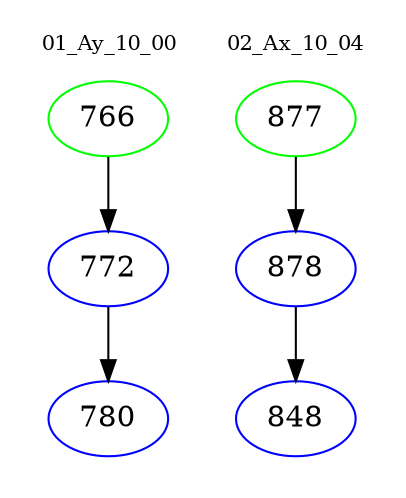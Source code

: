 digraph{
subgraph cluster_0 {
color = white
label = "01_Ay_10_00";
fontsize=10;
T0_766 [label="766", color="green"]
T0_766 -> T0_772 [color="black"]
T0_772 [label="772", color="blue"]
T0_772 -> T0_780 [color="black"]
T0_780 [label="780", color="blue"]
}
subgraph cluster_1 {
color = white
label = "02_Ax_10_04";
fontsize=10;
T1_877 [label="877", color="green"]
T1_877 -> T1_878 [color="black"]
T1_878 [label="878", color="blue"]
T1_878 -> T1_848 [color="black"]
T1_848 [label="848", color="blue"]
}
}
